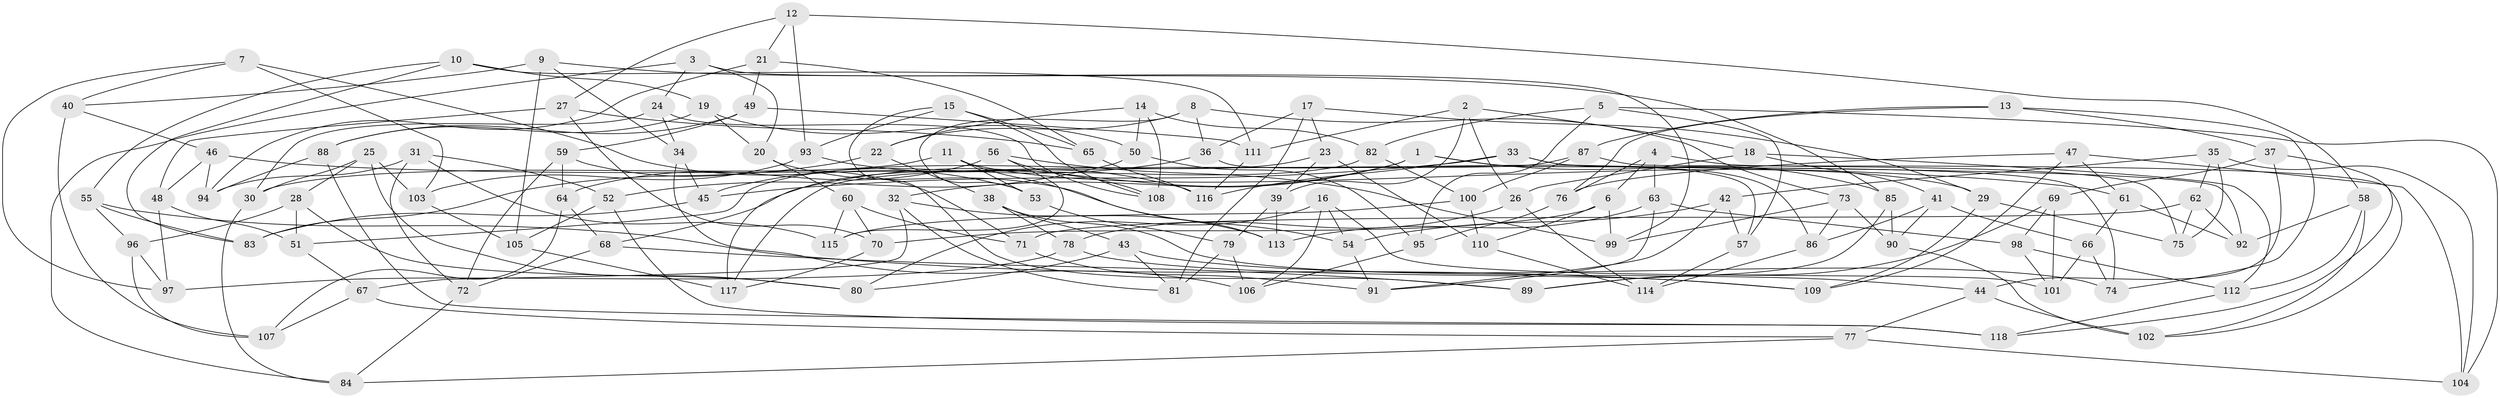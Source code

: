 // Generated by graph-tools (version 1.1) at 2025/16/03/09/25 04:16:34]
// undirected, 118 vertices, 236 edges
graph export_dot {
graph [start="1"]
  node [color=gray90,style=filled];
  1;
  2;
  3;
  4;
  5;
  6;
  7;
  8;
  9;
  10;
  11;
  12;
  13;
  14;
  15;
  16;
  17;
  18;
  19;
  20;
  21;
  22;
  23;
  24;
  25;
  26;
  27;
  28;
  29;
  30;
  31;
  32;
  33;
  34;
  35;
  36;
  37;
  38;
  39;
  40;
  41;
  42;
  43;
  44;
  45;
  46;
  47;
  48;
  49;
  50;
  51;
  52;
  53;
  54;
  55;
  56;
  57;
  58;
  59;
  60;
  61;
  62;
  63;
  64;
  65;
  66;
  67;
  68;
  69;
  70;
  71;
  72;
  73;
  74;
  75;
  76;
  77;
  78;
  79;
  80;
  81;
  82;
  83;
  84;
  85;
  86;
  87;
  88;
  89;
  90;
  91;
  92;
  93;
  94;
  95;
  96;
  97;
  98;
  99;
  100;
  101;
  102;
  103;
  104;
  105;
  106;
  107;
  108;
  109;
  110;
  111;
  112;
  113;
  114;
  115;
  116;
  117;
  118;
  1 -- 85;
  1 -- 32;
  1 -- 86;
  1 -- 68;
  2 -- 18;
  2 -- 111;
  2 -- 39;
  2 -- 26;
  3 -- 84;
  3 -- 99;
  3 -- 20;
  3 -- 24;
  4 -- 6;
  4 -- 63;
  4 -- 75;
  4 -- 76;
  5 -- 104;
  5 -- 57;
  5 -- 82;
  5 -- 95;
  6 -- 110;
  6 -- 70;
  6 -- 99;
  7 -- 53;
  7 -- 103;
  7 -- 40;
  7 -- 97;
  8 -- 73;
  8 -- 53;
  8 -- 36;
  8 -- 22;
  9 -- 85;
  9 -- 40;
  9 -- 34;
  9 -- 105;
  10 -- 111;
  10 -- 55;
  10 -- 19;
  10 -- 83;
  11 -- 29;
  11 -- 113;
  11 -- 30;
  11 -- 53;
  12 -- 93;
  12 -- 21;
  12 -- 27;
  12 -- 58;
  13 -- 37;
  13 -- 74;
  13 -- 87;
  13 -- 76;
  14 -- 108;
  14 -- 50;
  14 -- 82;
  14 -- 22;
  15 -- 65;
  15 -- 93;
  15 -- 108;
  15 -- 89;
  16 -- 106;
  16 -- 54;
  16 -- 80;
  16 -- 101;
  17 -- 23;
  17 -- 81;
  17 -- 29;
  17 -- 36;
  18 -- 26;
  18 -- 41;
  18 -- 112;
  19 -- 50;
  19 -- 20;
  19 -- 88;
  20 -- 60;
  20 -- 54;
  21 -- 49;
  21 -- 94;
  21 -- 65;
  22 -- 38;
  22 -- 83;
  23 -- 110;
  23 -- 51;
  23 -- 39;
  24 -- 30;
  24 -- 34;
  24 -- 108;
  25 -- 103;
  25 -- 80;
  25 -- 28;
  25 -- 30;
  26 -- 114;
  26 -- 78;
  27 -- 65;
  27 -- 48;
  27 -- 70;
  28 -- 96;
  28 -- 80;
  28 -- 51;
  29 -- 109;
  29 -- 75;
  30 -- 84;
  31 -- 52;
  31 -- 72;
  31 -- 94;
  31 -- 115;
  32 -- 113;
  32 -- 81;
  32 -- 67;
  33 -- 74;
  33 -- 92;
  33 -- 116;
  33 -- 45;
  34 -- 45;
  34 -- 106;
  35 -- 75;
  35 -- 62;
  35 -- 42;
  35 -- 104;
  36 -- 57;
  36 -- 45;
  37 -- 118;
  37 -- 44;
  37 -- 69;
  38 -- 43;
  38 -- 78;
  38 -- 74;
  39 -- 79;
  39 -- 113;
  40 -- 107;
  40 -- 46;
  41 -- 66;
  41 -- 86;
  41 -- 90;
  42 -- 57;
  42 -- 54;
  42 -- 91;
  43 -- 81;
  43 -- 80;
  43 -- 44;
  44 -- 77;
  44 -- 102;
  45 -- 83;
  46 -- 61;
  46 -- 48;
  46 -- 94;
  47 -- 76;
  47 -- 104;
  47 -- 61;
  47 -- 109;
  48 -- 97;
  48 -- 51;
  49 -- 111;
  49 -- 88;
  49 -- 59;
  50 -- 95;
  50 -- 52;
  51 -- 67;
  52 -- 105;
  52 -- 118;
  53 -- 79;
  54 -- 91;
  55 -- 83;
  55 -- 96;
  55 -- 109;
  56 -- 64;
  56 -- 115;
  56 -- 108;
  56 -- 99;
  57 -- 114;
  58 -- 102;
  58 -- 112;
  58 -- 92;
  59 -- 71;
  59 -- 64;
  59 -- 72;
  60 -- 71;
  60 -- 70;
  60 -- 115;
  61 -- 92;
  61 -- 66;
  62 -- 92;
  62 -- 71;
  62 -- 75;
  63 -- 91;
  63 -- 98;
  63 -- 113;
  64 -- 68;
  64 -- 107;
  65 -- 116;
  66 -- 101;
  66 -- 74;
  67 -- 77;
  67 -- 107;
  68 -- 72;
  68 -- 89;
  69 -- 89;
  69 -- 98;
  69 -- 101;
  70 -- 117;
  71 -- 91;
  72 -- 84;
  73 -- 86;
  73 -- 90;
  73 -- 99;
  76 -- 95;
  77 -- 104;
  77 -- 84;
  78 -- 97;
  78 -- 109;
  79 -- 81;
  79 -- 106;
  82 -- 117;
  82 -- 100;
  85 -- 90;
  85 -- 89;
  86 -- 114;
  87 -- 100;
  87 -- 117;
  87 -- 102;
  88 -- 94;
  88 -- 118;
  90 -- 102;
  93 -- 116;
  93 -- 103;
  95 -- 106;
  96 -- 107;
  96 -- 97;
  98 -- 101;
  98 -- 112;
  100 -- 110;
  100 -- 115;
  103 -- 105;
  105 -- 117;
  110 -- 114;
  111 -- 116;
  112 -- 118;
}
